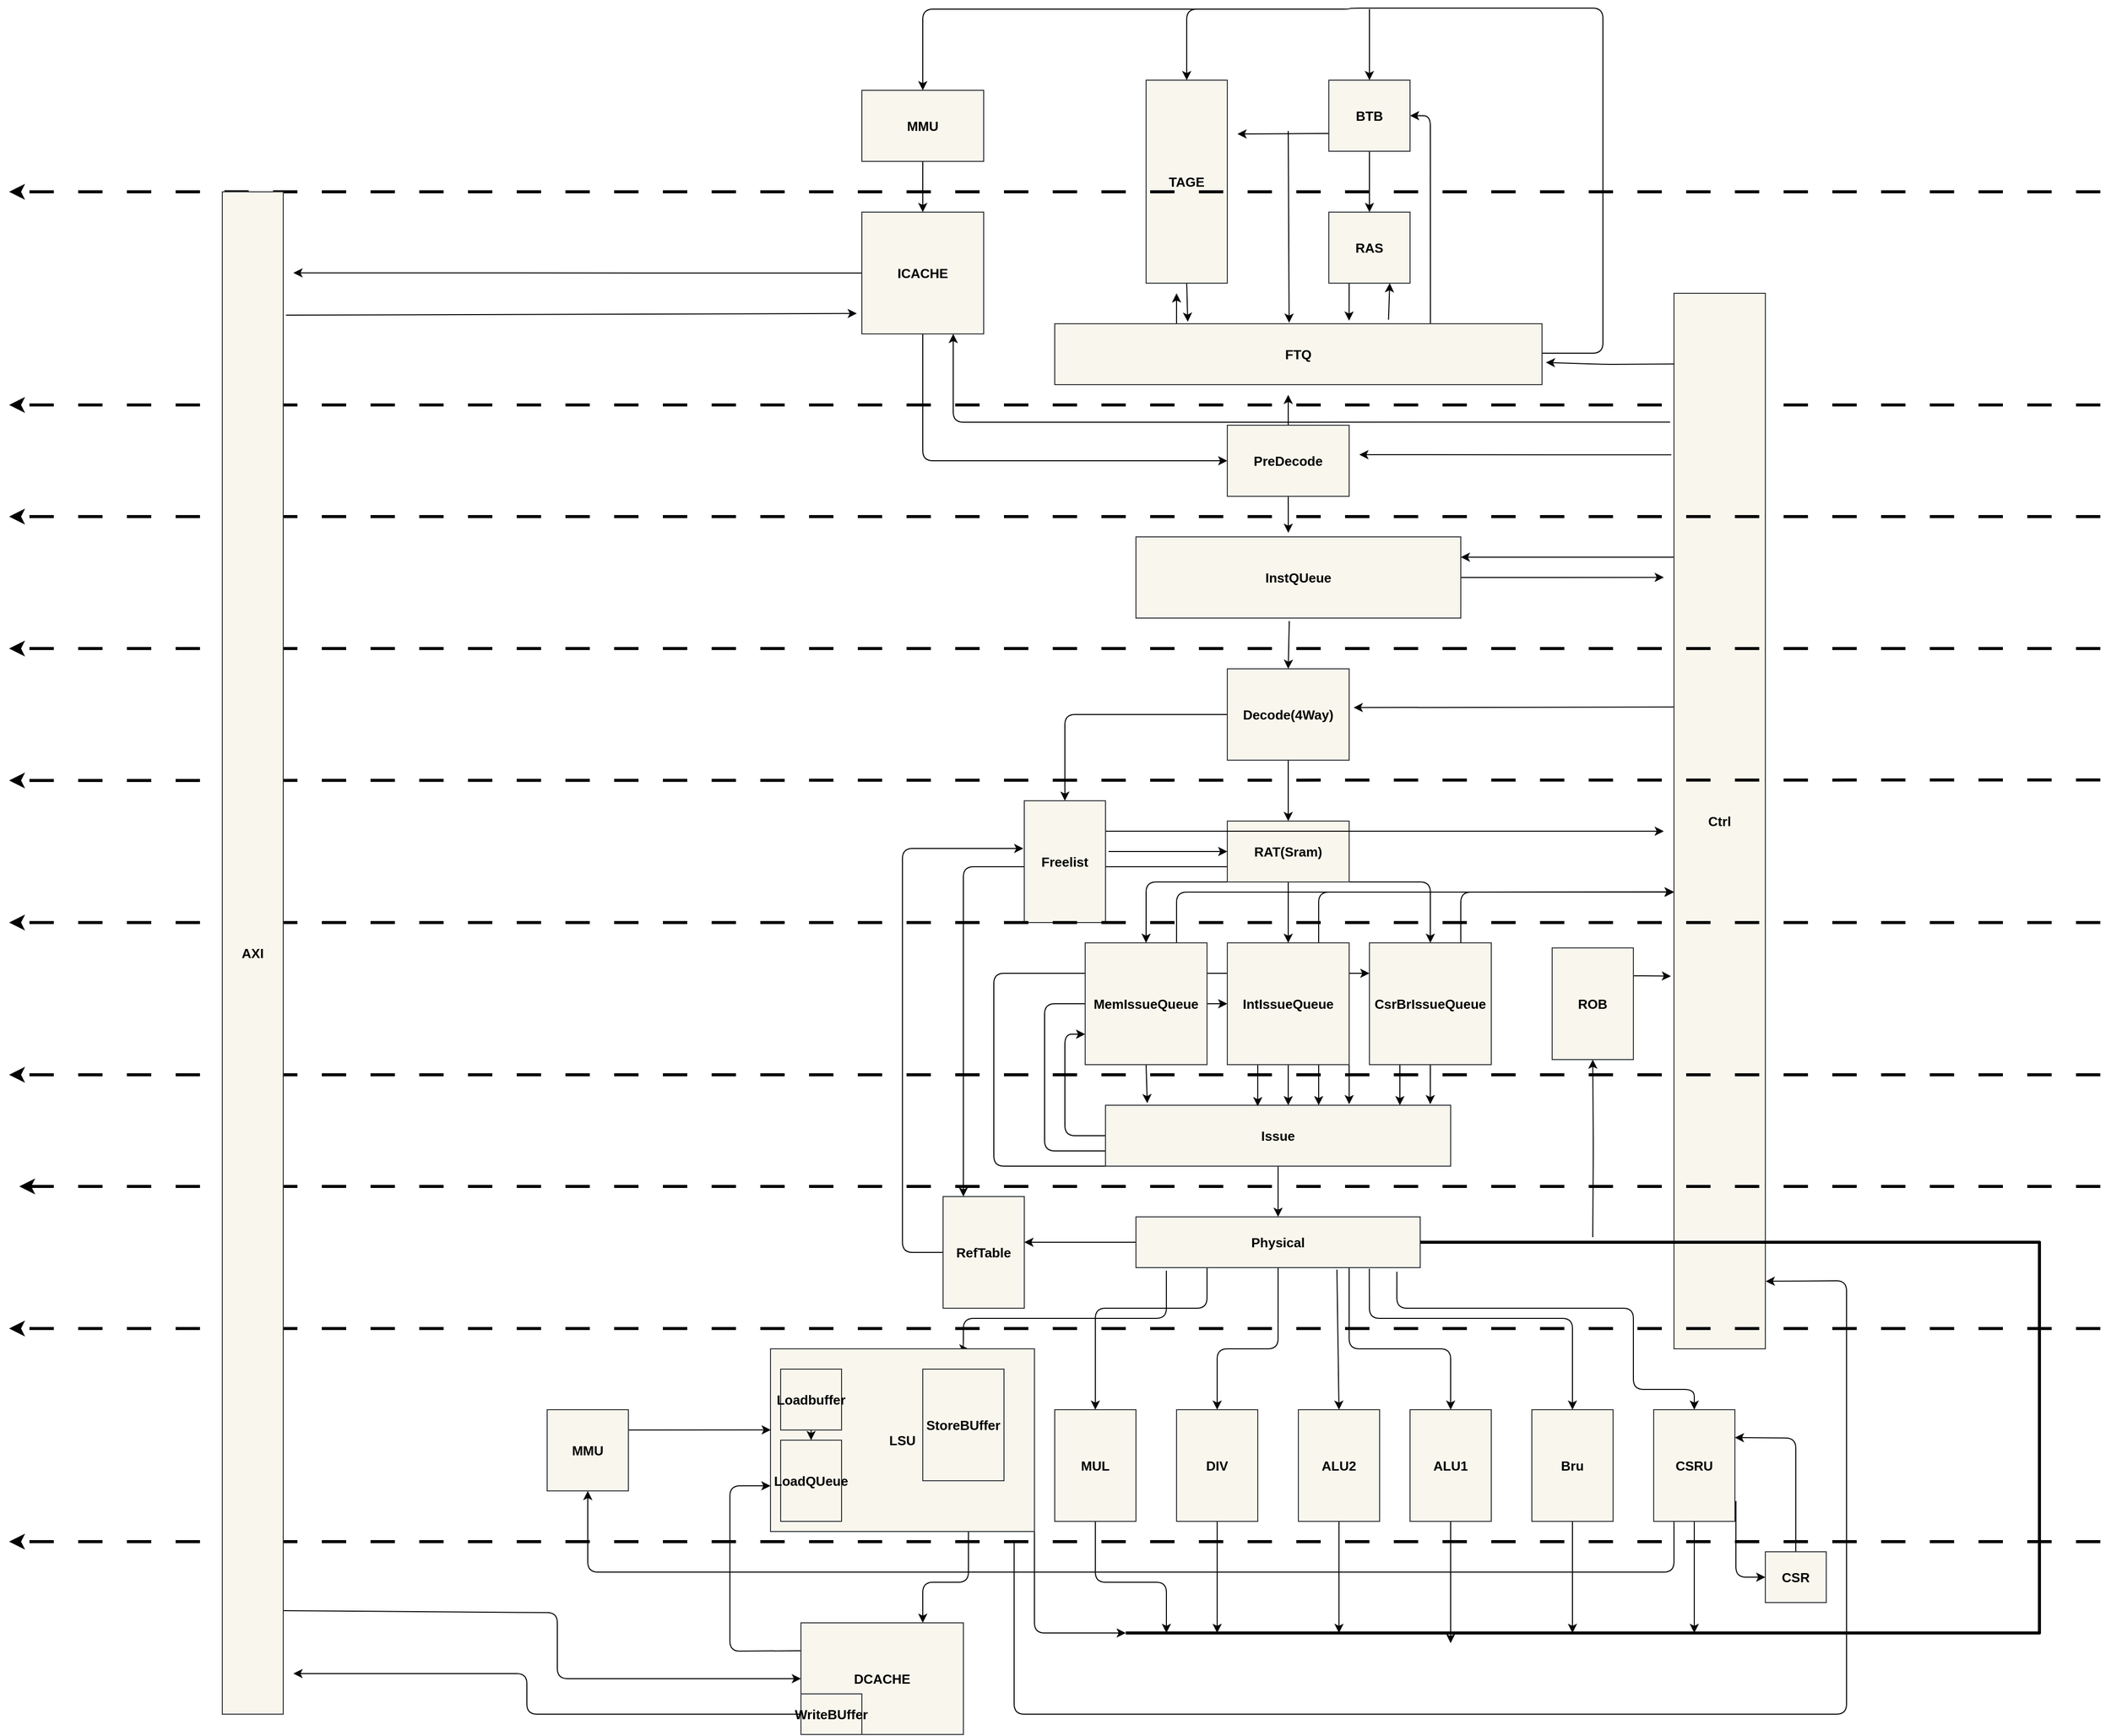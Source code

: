 <mxfile>
    <diagram id="yQtgvB0GavaPX3tY9K_d" name="Page-1">
        <mxGraphModel dx="1940" dy="1695" grid="1" gridSize="10" guides="1" tooltips="1" connect="1" arrows="1" fold="1" page="1" pageScale="1" pageWidth="850" pageHeight="1100" background="#ffffff" math="0" shadow="0">
            <root>
                <mxCell id="0"/>
                <mxCell id="1" parent="0"/>
                <mxCell id="61" style="edgeStyle=none;html=1;entryX=0.5;entryY=0;entryDx=0;entryDy=0;strokeColor=#030303;strokeWidth=1;fontSize=13;fontColor=#000000;exitX=0.472;exitY=1.038;exitDx=0;exitDy=0;exitPerimeter=0;" parent="1" source="3" target="50" edge="1">
                    <mxGeometry relative="1" as="geometry">
                        <mxPoint x="620" y="610" as="sourcePoint"/>
                    </mxGeometry>
                </mxCell>
                <mxCell id="170" style="edgeStyle=none;html=1;exitX=1;exitY=0.5;exitDx=0;exitDy=0;strokeColor=#080808;strokeWidth=1;fontSize=14;fontColor=#f8f7f7;" parent="1" source="3" edge="1">
                    <mxGeometry relative="1" as="geometry">
                        <mxPoint x="990" y="559.882" as="targetPoint"/>
                    </mxGeometry>
                </mxCell>
                <mxCell id="3" value="&lt;b&gt;&lt;font color=&quot;#000000&quot; style=&quot;font-size: 13px;&quot;&gt;InstQUeue&lt;/font&gt;&lt;/b&gt;" style="whiteSpace=wrap;html=1;fillColor=#f9f7ed;strokeColor=#36393d;" parent="1" vertex="1">
                    <mxGeometry x="470" y="520" width="320" height="80" as="geometry"/>
                </mxCell>
                <mxCell id="46" style="edgeStyle=none;html=1;exitX=0.5;exitY=1;exitDx=0;exitDy=0;strokeColor=#030303;strokeWidth=1;fontSize=13;fontColor=#000000;entryX=0;entryY=0.5;entryDx=0;entryDy=0;" parent="1" source="4" target="51" edge="1">
                    <mxGeometry relative="1" as="geometry">
                        <mxPoint x="640" y="440" as="targetPoint"/>
                        <Array as="points">
                            <mxPoint x="260" y="445"/>
                        </Array>
                    </mxGeometry>
                </mxCell>
                <mxCell id="167" style="edgeStyle=none;html=1;exitX=0;exitY=0.5;exitDx=0;exitDy=0;strokeColor=#080808;strokeWidth=1;fontSize=14;fontColor=#f8f7f7;" parent="1" source="4" edge="1">
                    <mxGeometry relative="1" as="geometry">
                        <mxPoint x="-360" y="259.882" as="targetPoint"/>
                    </mxGeometry>
                </mxCell>
                <mxCell id="168" style="edgeStyle=none;html=1;exitX=1.045;exitY=0.081;exitDx=0;exitDy=0;strokeColor=#080808;strokeWidth=1;fontSize=14;fontColor=#f8f7f7;exitPerimeter=0;entryX=-0.041;entryY=0.832;entryDx=0;entryDy=0;entryPerimeter=0;" parent="1" source="165" target="4" edge="1">
                    <mxGeometry relative="1" as="geometry">
                        <mxPoint x="30" y="300" as="targetPoint"/>
                    </mxGeometry>
                </mxCell>
                <mxCell id="4" value="&lt;b&gt;&lt;font color=&quot;#000000&quot; style=&quot;font-size: 13px;&quot;&gt;ICACHE&lt;/font&gt;&lt;/b&gt;" style="whiteSpace=wrap;html=1;fillColor=#f9f7ed;strokeColor=#36393d;" parent="1" vertex="1">
                    <mxGeometry x="200" y="200" width="120" height="120" as="geometry"/>
                </mxCell>
                <mxCell id="45" style="edgeStyle=none;html=1;exitX=0.5;exitY=1;exitDx=0;exitDy=0;strokeColor=#030303;strokeWidth=1;fontSize=13;fontColor=#000000;" parent="1" source="5" target="4" edge="1">
                    <mxGeometry relative="1" as="geometry"/>
                </mxCell>
                <mxCell id="5" value="&lt;b&gt;&lt;font color=&quot;#000000&quot; style=&quot;font-size: 13px;&quot;&gt;MMU&lt;/font&gt;&lt;/b&gt;" style="whiteSpace=wrap;html=1;fillColor=#f9f7ed;strokeColor=#36393d;" parent="1" vertex="1">
                    <mxGeometry x="200" y="80" width="120" height="70" as="geometry"/>
                </mxCell>
                <mxCell id="38" style="edgeStyle=orthogonalEdgeStyle;html=1;exitX=1;exitY=0.5;exitDx=0;exitDy=0;strokeColor=#030303;strokeWidth=1;fontSize=13;fontColor=#000000;entryX=0.5;entryY=0;entryDx=0;entryDy=0;" parent="1" target="7" edge="1">
                    <mxGeometry relative="1" as="geometry">
                        <mxPoint x="520" y="60" as="targetPoint"/>
                        <mxPoint x="870" y="339" as="sourcePoint"/>
                        <Array as="points">
                            <mxPoint x="930" y="339"/>
                            <mxPoint x="930" y="-1"/>
                            <mxPoint x="680" y="-1"/>
                            <mxPoint x="680"/>
                            <mxPoint x="520"/>
                        </Array>
                    </mxGeometry>
                </mxCell>
                <mxCell id="40" style="edgeStyle=none;html=1;exitX=0.25;exitY=0;exitDx=0;exitDy=0;strokeColor=#030303;strokeWidth=1;fontSize=13;fontColor=#000000;" parent="1" source="6" edge="1">
                    <mxGeometry relative="1" as="geometry">
                        <mxPoint x="510" y="280" as="targetPoint"/>
                    </mxGeometry>
                </mxCell>
                <mxCell id="42" style="edgeStyle=none;html=1;exitX=0.771;exitY=0;exitDx=0;exitDy=0;entryX=1;entryY=0.5;entryDx=0;entryDy=0;strokeColor=#030303;strokeWidth=1;fontSize=13;fontColor=#000000;exitPerimeter=0;" parent="1" source="6" target="9" edge="1">
                    <mxGeometry relative="1" as="geometry">
                        <Array as="points">
                            <mxPoint x="760" y="105"/>
                        </Array>
                    </mxGeometry>
                </mxCell>
                <mxCell id="6" value="&lt;b&gt;&lt;font color=&quot;#000000&quot; style=&quot;font-size: 13px;&quot;&gt;FTQ&lt;/font&gt;&lt;/b&gt;" style="whiteSpace=wrap;html=1;fillColor=#f9f7ed;strokeColor=#36393d;" parent="1" vertex="1">
                    <mxGeometry x="390" y="310" width="480" height="60" as="geometry"/>
                </mxCell>
                <mxCell id="37" style="edgeStyle=none;html=1;exitX=0.5;exitY=1;exitDx=0;exitDy=0;entryX=0.273;entryY=-0.033;entryDx=0;entryDy=0;entryPerimeter=0;strokeColor=#030303;strokeWidth=1;fontSize=13;fontColor=#000000;" parent="1" source="7" target="6" edge="1">
                    <mxGeometry relative="1" as="geometry"/>
                </mxCell>
                <mxCell id="7" value="&lt;b&gt;&lt;font color=&quot;#000000&quot; style=&quot;font-size: 13px;&quot;&gt;TAGE&lt;/font&gt;&lt;/b&gt;" style="whiteSpace=wrap;html=1;fillColor=#f9f7ed;strokeColor=#36393d;" parent="1" vertex="1">
                    <mxGeometry x="480" y="70" width="80" height="200" as="geometry"/>
                </mxCell>
                <mxCell id="36" style="edgeStyle=none;html=1;exitX=0.25;exitY=1;exitDx=0;exitDy=0;entryX=0.604;entryY=-0.05;entryDx=0;entryDy=0;entryPerimeter=0;strokeColor=#030303;strokeWidth=1;fontSize=13;fontColor=#000000;" parent="1" source="8" target="6" edge="1">
                    <mxGeometry relative="1" as="geometry"/>
                </mxCell>
                <mxCell id="41" style="edgeStyle=none;html=1;strokeColor=#030303;strokeWidth=1;fontSize=13;fontColor=#000000;exitX=0.685;exitY=-0.067;exitDx=0;exitDy=0;exitPerimeter=0;entryX=0.75;entryY=1;entryDx=0;entryDy=0;" parent="1" source="6" target="8" edge="1">
                    <mxGeometry relative="1" as="geometry">
                        <mxPoint x="750" y="290" as="targetPoint"/>
                        <mxPoint x="720" y="290" as="sourcePoint"/>
                    </mxGeometry>
                </mxCell>
                <mxCell id="8" value="&lt;font color=&quot;#000000&quot;&gt;&lt;span style=&quot;font-size: 13px;&quot;&gt;&lt;b&gt;RAS&lt;/b&gt;&lt;/span&gt;&lt;/font&gt;" style="whiteSpace=wrap;html=1;fillColor=#f9f7ed;strokeColor=#36393d;" parent="1" vertex="1">
                    <mxGeometry x="660" y="200" width="80" height="70" as="geometry"/>
                </mxCell>
                <mxCell id="10" style="edgeStyle=none;html=1;exitX=0.5;exitY=1;exitDx=0;exitDy=0;fontSize=13;fontColor=#000000;strokeColor=#030303;entryX=0.5;entryY=0;entryDx=0;entryDy=0;" parent="1" source="9" target="8" edge="1">
                    <mxGeometry relative="1" as="geometry">
                        <mxPoint x="700" y="190" as="targetPoint"/>
                    </mxGeometry>
                </mxCell>
                <mxCell id="31" style="edgeStyle=none;html=1;exitX=0;exitY=0.75;exitDx=0;exitDy=0;strokeColor=#030303;fontSize=13;fontColor=#000000;" parent="1" source="9" edge="1">
                    <mxGeometry relative="1" as="geometry">
                        <mxPoint x="570" y="123" as="targetPoint"/>
                    </mxGeometry>
                </mxCell>
                <mxCell id="9" value="&lt;b&gt;&lt;font color=&quot;#000000&quot; style=&quot;font-size: 13px;&quot;&gt;BTB&lt;/font&gt;&lt;/b&gt;" style="whiteSpace=wrap;html=1;fillColor=#f9f7ed;strokeColor=#36393d;" parent="1" vertex="1">
                    <mxGeometry x="660" y="70" width="80" height="70" as="geometry"/>
                </mxCell>
                <mxCell id="32" style="edgeStyle=none;html=1;strokeColor=#030303;fontSize=13;fontColor=#000000;dashed=1;dashPattern=8 8;strokeWidth=3;" parent="1" edge="1">
                    <mxGeometry relative="1" as="geometry">
                        <mxPoint x="-640" y="180" as="targetPoint"/>
                        <mxPoint x="1420" y="180" as="sourcePoint"/>
                    </mxGeometry>
                </mxCell>
                <mxCell id="34" style="edgeStyle=none;html=1;strokeColor=#030303;fontSize=13;fontColor=#000000;entryX=0.481;entryY=-0.017;entryDx=0;entryDy=0;entryPerimeter=0;" parent="1" target="6" edge="1">
                    <mxGeometry relative="1" as="geometry">
                        <mxPoint x="580" y="133" as="targetPoint"/>
                        <mxPoint x="620" y="120" as="sourcePoint"/>
                    </mxGeometry>
                </mxCell>
                <mxCell id="39" style="edgeStyle=none;html=1;strokeColor=#030303;fontSize=13;fontColor=#000000;entryX=0.5;entryY=0;entryDx=0;entryDy=0;" parent="1" target="9" edge="1">
                    <mxGeometry relative="1" as="geometry">
                        <mxPoint x="680" y="20.5" as="targetPoint"/>
                        <mxPoint x="700" as="sourcePoint"/>
                    </mxGeometry>
                </mxCell>
                <mxCell id="44" style="edgeStyle=none;html=1;exitX=0;exitY=0.75;exitDx=0;exitDy=0;strokeColor=#030303;fontSize=13;fontColor=#000000;entryX=0.5;entryY=0;entryDx=0;entryDy=0;" parent="1" target="5" edge="1">
                    <mxGeometry relative="1" as="geometry">
                        <mxPoint x="440" y="0.5" as="targetPoint"/>
                        <mxPoint x="530" as="sourcePoint"/>
                        <Array as="points">
                            <mxPoint x="260"/>
                        </Array>
                    </mxGeometry>
                </mxCell>
                <mxCell id="74" style="edgeStyle=none;html=1;exitX=0.5;exitY=1;exitDx=0;exitDy=0;entryX=0.5;entryY=0;entryDx=0;entryDy=0;strokeColor=#030303;strokeWidth=1;fontSize=13;fontColor=#000000;" parent="1" source="50" target="72" edge="1">
                    <mxGeometry relative="1" as="geometry"/>
                </mxCell>
                <mxCell id="175" style="edgeStyle=none;html=1;exitX=-0.003;exitY=0.392;exitDx=0;exitDy=0;strokeColor=#080808;strokeWidth=1;fontSize=14;fontColor=#f8f7f7;exitPerimeter=0;entryX=1.037;entryY=0.424;entryDx=0;entryDy=0;entryPerimeter=0;" parent="1" source="55" target="50" edge="1">
                    <mxGeometry relative="1" as="geometry">
                        <mxPoint x="980" y="695.176" as="targetPoint"/>
                    </mxGeometry>
                </mxCell>
                <mxCell id="181" style="edgeStyle=none;html=1;exitX=0;exitY=0.5;exitDx=0;exitDy=0;entryX=0.5;entryY=0;entryDx=0;entryDy=0;strokeColor=#080808;" edge="1" parent="1" source="50" target="73">
                    <mxGeometry relative="1" as="geometry">
                        <Array as="points">
                            <mxPoint x="400" y="695"/>
                        </Array>
                    </mxGeometry>
                </mxCell>
                <mxCell id="50" value="&lt;b&gt;&lt;font color=&quot;#000000&quot; style=&quot;font-size: 13px;&quot;&gt;Decode(4Way)&lt;/font&gt;&lt;/b&gt;" style="whiteSpace=wrap;html=1;fillColor=#f9f7ed;strokeColor=#36393d;" parent="1" vertex="1">
                    <mxGeometry x="560" y="650" width="120" height="90" as="geometry"/>
                </mxCell>
                <mxCell id="52" style="edgeStyle=none;html=1;exitX=0.5;exitY=0;exitDx=0;exitDy=0;strokeColor=#030303;strokeWidth=1;fontSize=13;fontColor=#000000;" parent="1" source="51" edge="1">
                    <mxGeometry relative="1" as="geometry">
                        <mxPoint x="620" y="380" as="targetPoint"/>
                    </mxGeometry>
                </mxCell>
                <mxCell id="54" style="edgeStyle=none;html=1;exitX=0.5;exitY=1;exitDx=0;exitDy=0;entryX=0.469;entryY=-0.05;entryDx=0;entryDy=0;entryPerimeter=0;strokeColor=#030303;strokeWidth=1;fontSize=13;fontColor=#000000;" parent="1" source="51" target="3" edge="1">
                    <mxGeometry relative="1" as="geometry"/>
                </mxCell>
                <mxCell id="51" value="&lt;b&gt;&lt;font color=&quot;#000000&quot; style=&quot;font-size: 13px;&quot;&gt;PreDecode&lt;/font&gt;&lt;/b&gt;" style="whiteSpace=wrap;html=1;fillColor=#f9f7ed;strokeColor=#36393d;" parent="1" vertex="1">
                    <mxGeometry x="560" y="410" width="120" height="70" as="geometry"/>
                </mxCell>
                <mxCell id="53" style="edgeStyle=none;html=1;strokeColor=#030303;fontSize=13;fontColor=#000000;dashed=1;dashPattern=8 8;strokeWidth=3;" parent="1" edge="1">
                    <mxGeometry relative="1" as="geometry">
                        <mxPoint x="-640" y="390" as="targetPoint"/>
                        <mxPoint x="1420" y="390" as="sourcePoint"/>
                    </mxGeometry>
                </mxCell>
                <mxCell id="174" style="edgeStyle=none;html=1;exitX=0;exitY=0.25;exitDx=0;exitDy=0;entryX=1;entryY=0.25;entryDx=0;entryDy=0;strokeColor=#080808;strokeWidth=1;fontSize=14;fontColor=#f8f7f7;" parent="1" source="55" target="3" edge="1">
                    <mxGeometry relative="1" as="geometry"/>
                </mxCell>
                <mxCell id="55" value="&lt;b&gt;&lt;font color=&quot;#000000&quot; style=&quot;font-size: 13px;&quot;&gt;Ctrl&lt;/font&gt;&lt;/b&gt;" style="whiteSpace=wrap;html=1;fillColor=#f9f7ed;strokeColor=#36393d;" parent="1" vertex="1">
                    <mxGeometry x="1000" y="280" width="90" height="1040" as="geometry"/>
                </mxCell>
                <mxCell id="64" style="edgeStyle=none;html=1;strokeColor=#030303;fontSize=13;fontColor=#000000;dashed=1;dashPattern=8 8;strokeWidth=3;" parent="1" edge="1">
                    <mxGeometry relative="1" as="geometry">
                        <mxPoint x="-640" y="630" as="targetPoint"/>
                        <mxPoint x="1420" y="630" as="sourcePoint"/>
                    </mxGeometry>
                </mxCell>
                <mxCell id="65" style="edgeStyle=none;html=1;strokeColor=#030303;fontSize=13;fontColor=#000000;dashed=1;dashPattern=8 8;strokeWidth=3;" parent="1" edge="1">
                    <mxGeometry relative="1" as="geometry">
                        <mxPoint x="-640" y="500" as="targetPoint"/>
                        <mxPoint x="1420" y="500" as="sourcePoint"/>
                    </mxGeometry>
                </mxCell>
                <mxCell id="99" style="edgeStyle=none;html=1;exitX=0;exitY=0.5;exitDx=0;exitDy=0;entryX=0;entryY=0.75;entryDx=0;entryDy=0;strokeColor=#030303;strokeWidth=1;fontSize=13;fontColor=#000000;" parent="1" source="70" target="71" edge="1">
                    <mxGeometry relative="1" as="geometry">
                        <Array as="points">
                            <mxPoint x="400" y="1110"/>
                            <mxPoint x="400" y="1010"/>
                        </Array>
                    </mxGeometry>
                </mxCell>
                <mxCell id="100" style="edgeStyle=none;html=1;exitX=0;exitY=0.75;exitDx=0;exitDy=0;entryX=0;entryY=0.5;entryDx=0;entryDy=0;strokeColor=#030303;strokeWidth=1;fontSize=13;fontColor=#000000;" parent="1" source="70" target="77" edge="1">
                    <mxGeometry relative="1" as="geometry">
                        <Array as="points">
                            <mxPoint x="380" y="1125"/>
                            <mxPoint x="380" y="980"/>
                        </Array>
                    </mxGeometry>
                </mxCell>
                <mxCell id="101" style="edgeStyle=none;html=1;exitX=0;exitY=1;exitDx=0;exitDy=0;entryX=0;entryY=0.25;entryDx=0;entryDy=0;strokeColor=#030303;strokeWidth=1;fontSize=13;fontColor=#000000;" parent="1" source="70" target="76" edge="1">
                    <mxGeometry relative="1" as="geometry">
                        <Array as="points">
                            <mxPoint x="330" y="1140"/>
                            <mxPoint x="330" y="950"/>
                        </Array>
                    </mxGeometry>
                </mxCell>
                <mxCell id="109" style="edgeStyle=none;html=1;exitX=0;exitY=0.5;exitDx=0;exitDy=0;strokeColor=#080808;strokeWidth=1;fontSize=13;fontColor=#f8f7f7;" parent="1" source="112" edge="1">
                    <mxGeometry relative="1" as="geometry">
                        <mxPoint x="360" y="1215" as="targetPoint"/>
                        <Array as="points"/>
                    </mxGeometry>
                </mxCell>
                <mxCell id="115" style="edgeStyle=none;html=1;exitX=0.5;exitY=1;exitDx=0;exitDy=0;entryX=0.5;entryY=0;entryDx=0;entryDy=0;strokeColor=#080808;strokeWidth=1;fontSize=13;fontColor=#f8f7f7;" parent="1" source="70" target="112" edge="1">
                    <mxGeometry relative="1" as="geometry"/>
                </mxCell>
                <mxCell id="70" value="&lt;b style=&quot;color: rgb(0, 0, 0); font-size: 13px;&quot;&gt;Issue&lt;/b&gt;" style="whiteSpace=wrap;html=1;fillColor=#f9f7ed;strokeColor=#36393d;" parent="1" vertex="1">
                    <mxGeometry x="440" y="1080" width="340" height="60" as="geometry"/>
                </mxCell>
                <mxCell id="85" style="edgeStyle=none;html=1;exitX=0.5;exitY=1;exitDx=0;exitDy=0;entryX=0.121;entryY=-0.033;entryDx=0;entryDy=0;entryPerimeter=0;strokeColor=#030303;strokeWidth=1;fontSize=13;fontColor=#000000;" parent="1" source="71" target="70" edge="1">
                    <mxGeometry relative="1" as="geometry"/>
                </mxCell>
                <mxCell id="179" style="edgeStyle=none;html=1;exitX=0.75;exitY=0;exitDx=0;exitDy=0;strokeColor=#080808;strokeWidth=1;fontSize=14;fontColor=#f8f7f7;" parent="1" source="71" edge="1">
                    <mxGeometry relative="1" as="geometry">
                        <mxPoint x="1000" y="870" as="targetPoint"/>
                        <Array as="points">
                            <mxPoint x="510" y="870"/>
                        </Array>
                    </mxGeometry>
                </mxCell>
                <mxCell id="71" value="&lt;b&gt;&lt;font style=&quot;font-size: 13px;&quot; color=&quot;#000000&quot;&gt;MemIssueQueue&lt;/font&gt;&lt;/b&gt;" style="whiteSpace=wrap;html=1;fillColor=#f9f7ed;strokeColor=#36393d;" parent="1" vertex="1">
                    <mxGeometry x="420" y="920" width="120" height="120" as="geometry"/>
                </mxCell>
                <mxCell id="80" style="edgeStyle=none;html=1;exitX=0.5;exitY=1;exitDx=0;exitDy=0;entryX=0.5;entryY=0;entryDx=0;entryDy=0;strokeColor=#030303;strokeWidth=1;fontSize=13;fontColor=#000000;" parent="1" source="72" target="77" edge="1">
                    <mxGeometry relative="1" as="geometry"/>
                </mxCell>
                <mxCell id="81" style="edgeStyle=none;html=1;exitX=0.25;exitY=1;exitDx=0;exitDy=0;entryX=0.5;entryY=0;entryDx=0;entryDy=0;strokeColor=#030303;strokeWidth=1;fontSize=13;fontColor=#000000;" parent="1" source="72" target="71" edge="1">
                    <mxGeometry relative="1" as="geometry">
                        <Array as="points">
                            <mxPoint x="480" y="860"/>
                        </Array>
                    </mxGeometry>
                </mxCell>
                <mxCell id="82" style="edgeStyle=none;html=1;exitX=0.75;exitY=1;exitDx=0;exitDy=0;entryX=0.5;entryY=0;entryDx=0;entryDy=0;strokeColor=#030303;strokeWidth=1;fontSize=13;fontColor=#000000;" parent="1" source="72" target="76" edge="1">
                    <mxGeometry relative="1" as="geometry">
                        <Array as="points">
                            <mxPoint x="760" y="860"/>
                        </Array>
                    </mxGeometry>
                </mxCell>
                <mxCell id="114" style="edgeStyle=none;html=1;exitX=0;exitY=0.75;exitDx=0;exitDy=0;entryX=0.25;entryY=0;entryDx=0;entryDy=0;strokeColor=#080808;strokeWidth=1;fontSize=13;fontColor=#f8f7f7;" parent="1" source="72" target="108" edge="1">
                    <mxGeometry relative="1" as="geometry">
                        <Array as="points">
                            <mxPoint x="300" y="845"/>
                        </Array>
                    </mxGeometry>
                </mxCell>
                <mxCell id="72" value="&lt;b&gt;&lt;font color=&quot;#000000&quot; style=&quot;font-size: 13px;&quot;&gt;RAT(Sram)&lt;/font&gt;&lt;/b&gt;" style="whiteSpace=wrap;html=1;fillColor=#f9f7ed;strokeColor=#36393d;" parent="1" vertex="1">
                    <mxGeometry x="560" y="800" width="120" height="60" as="geometry"/>
                </mxCell>
                <mxCell id="78" style="edgeStyle=none;html=1;exitX=1.038;exitY=0.417;exitDx=0;exitDy=0;entryX=0;entryY=0.5;entryDx=0;entryDy=0;strokeColor=#030303;strokeWidth=1;fontSize=13;fontColor=#000000;exitPerimeter=0;" parent="1" source="73" target="72" edge="1">
                    <mxGeometry relative="1" as="geometry"/>
                </mxCell>
                <mxCell id="176" style="edgeStyle=none;html=1;exitX=1;exitY=0.25;exitDx=0;exitDy=0;strokeColor=#080808;strokeWidth=1;fontSize=14;fontColor=#f8f7f7;" parent="1" source="73" edge="1">
                    <mxGeometry relative="1" as="geometry">
                        <mxPoint x="990" y="810" as="targetPoint"/>
                    </mxGeometry>
                </mxCell>
                <mxCell id="73" value="&lt;b&gt;&lt;font color=&quot;#000000&quot; style=&quot;font-size: 13px;&quot;&gt;Freelist&lt;/font&gt;&lt;/b&gt;" style="whiteSpace=wrap;html=1;fillColor=#f9f7ed;strokeColor=#36393d;" parent="1" vertex="1">
                    <mxGeometry x="360" y="780" width="80" height="120" as="geometry"/>
                </mxCell>
                <mxCell id="75" style="edgeStyle=none;html=1;strokeColor=#030303;fontSize=13;fontColor=#000000;dashed=1;dashPattern=8 8;strokeWidth=3;" parent="1" edge="1">
                    <mxGeometry relative="1" as="geometry">
                        <mxPoint x="-640" y="760" as="targetPoint"/>
                        <mxPoint x="1420" y="759.5" as="sourcePoint"/>
                    </mxGeometry>
                </mxCell>
                <mxCell id="87" style="edgeStyle=none;html=1;exitX=0.5;exitY=1;exitDx=0;exitDy=0;entryX=0.941;entryY=-0.017;entryDx=0;entryDy=0;entryPerimeter=0;strokeColor=#030303;strokeWidth=1;fontSize=13;fontColor=#000000;" parent="1" source="76" target="70" edge="1">
                    <mxGeometry relative="1" as="geometry"/>
                </mxCell>
                <mxCell id="102" style="edgeStyle=none;html=1;exitX=0.25;exitY=1;exitDx=0;exitDy=0;strokeColor=#030303;strokeWidth=1;fontSize=13;fontColor=#000000;" parent="1" source="76" edge="1">
                    <mxGeometry relative="1" as="geometry">
                        <mxPoint x="730" y="1080" as="targetPoint"/>
                    </mxGeometry>
                </mxCell>
                <mxCell id="177" style="edgeStyle=none;html=1;exitX=0.75;exitY=0;exitDx=0;exitDy=0;entryX=-0.003;entryY=0.567;entryDx=0;entryDy=0;entryPerimeter=0;strokeColor=#080808;strokeWidth=1;fontSize=14;fontColor=#f8f7f7;" parent="1" source="76" target="55" edge="1">
                    <mxGeometry relative="1" as="geometry">
                        <Array as="points">
                            <mxPoint x="790" y="870"/>
                        </Array>
                    </mxGeometry>
                </mxCell>
                <mxCell id="76" value="&lt;b&gt;&lt;font style=&quot;font-size: 13px;&quot; color=&quot;#000000&quot;&gt;CsrBrIssueQueue&lt;/font&gt;&lt;/b&gt;" style="whiteSpace=wrap;html=1;fillColor=#f9f7ed;strokeColor=#36393d;" parent="1" vertex="1">
                    <mxGeometry x="700" y="920" width="120" height="120" as="geometry"/>
                </mxCell>
                <mxCell id="86" style="edgeStyle=none;html=1;exitX=0.5;exitY=1;exitDx=0;exitDy=0;strokeColor=#030303;strokeWidth=1;fontSize=13;fontColor=#000000;" parent="1" source="77" edge="1">
                    <mxGeometry relative="1" as="geometry">
                        <mxPoint x="620" y="1080" as="targetPoint"/>
                    </mxGeometry>
                </mxCell>
                <mxCell id="103" style="edgeStyle=none;html=1;exitX=0.25;exitY=1;exitDx=0;exitDy=0;entryX=0.441;entryY=0.017;entryDx=0;entryDy=0;entryPerimeter=0;strokeColor=#030303;strokeWidth=1;fontSize=13;fontColor=#000000;" parent="1" source="77" target="70" edge="1">
                    <mxGeometry relative="1" as="geometry"/>
                </mxCell>
                <mxCell id="106" style="edgeStyle=none;html=1;exitX=0.75;exitY=1;exitDx=0;exitDy=0;strokeColor=#080808;strokeWidth=1;fontSize=13;fontColor=#f8f7f7;" parent="1" source="77" edge="1">
                    <mxGeometry relative="1" as="geometry">
                        <mxPoint x="650" y="1080" as="targetPoint"/>
                    </mxGeometry>
                </mxCell>
                <mxCell id="107" style="edgeStyle=none;html=1;exitX=1;exitY=1;exitDx=0;exitDy=0;entryX=0.706;entryY=-0.017;entryDx=0;entryDy=0;entryPerimeter=0;strokeColor=#080808;strokeWidth=1;fontSize=13;fontColor=#f8f7f7;" parent="1" source="77" target="70" edge="1">
                    <mxGeometry relative="1" as="geometry"/>
                </mxCell>
                <mxCell id="178" style="edgeStyle=none;html=1;exitX=0.75;exitY=0;exitDx=0;exitDy=0;strokeColor=#080808;strokeWidth=1;fontSize=14;fontColor=#f8f7f7;" parent="1" source="77" edge="1">
                    <mxGeometry relative="1" as="geometry">
                        <mxPoint x="1000" y="870" as="targetPoint"/>
                        <Array as="points">
                            <mxPoint x="650" y="870"/>
                        </Array>
                    </mxGeometry>
                </mxCell>
                <mxCell id="77" value="&lt;b&gt;&lt;font style=&quot;font-size: 13px;&quot; color=&quot;#000000&quot;&gt;IntIssueQueue&lt;/font&gt;&lt;/b&gt;" style="whiteSpace=wrap;html=1;fillColor=#f9f7ed;strokeColor=#36393d;" parent="1" vertex="1">
                    <mxGeometry x="560" y="920" width="120" height="120" as="geometry"/>
                </mxCell>
                <mxCell id="83" style="edgeStyle=none;html=1;strokeColor=#030303;fontSize=13;fontColor=#000000;dashed=1;dashPattern=8 8;strokeWidth=3;" parent="1" edge="1">
                    <mxGeometry relative="1" as="geometry">
                        <mxPoint x="-640" y="900" as="targetPoint"/>
                        <mxPoint x="1420" y="900" as="sourcePoint"/>
                    </mxGeometry>
                </mxCell>
                <mxCell id="84" style="edgeStyle=none;html=1;strokeColor=#030303;fontSize=13;fontColor=#000000;dashed=1;dashPattern=8 8;strokeWidth=3;" parent="1" edge="1">
                    <mxGeometry relative="1" as="geometry">
                        <mxPoint x="-640" y="1050" as="targetPoint"/>
                        <mxPoint x="1420" y="1050" as="sourcePoint"/>
                    </mxGeometry>
                </mxCell>
                <mxCell id="94" style="edgeStyle=none;html=1;strokeColor=#030303;fontSize=13;fontColor=#000000;dashed=1;dashPattern=8 8;strokeWidth=3;" parent="1" edge="1">
                    <mxGeometry relative="1" as="geometry">
                        <mxPoint x="-630" y="1160" as="targetPoint"/>
                        <mxPoint x="1420" y="1160" as="sourcePoint"/>
                    </mxGeometry>
                </mxCell>
                <mxCell id="111" style="edgeStyle=none;html=1;exitX=0;exitY=0.5;exitDx=0;exitDy=0;entryX=-0.012;entryY=0.392;entryDx=0;entryDy=0;entryPerimeter=0;strokeColor=#080808;strokeWidth=1;fontSize=13;fontColor=#f8f7f7;" parent="1" source="108" target="73" edge="1">
                    <mxGeometry relative="1" as="geometry">
                        <Array as="points">
                            <mxPoint x="240" y="1225"/>
                            <mxPoint x="240" y="827"/>
                        </Array>
                    </mxGeometry>
                </mxCell>
                <mxCell id="108" value="&lt;b style=&quot;color: rgb(0, 0, 0); font-size: 13px;&quot;&gt;RefTable&lt;/b&gt;" style="whiteSpace=wrap;html=1;fillColor=#f9f7ed;strokeColor=#36393d;" parent="1" vertex="1">
                    <mxGeometry x="280" y="1170" width="80" height="110" as="geometry"/>
                </mxCell>
                <mxCell id="128" style="edgeStyle=none;html=1;exitX=0.918;exitY=1.08;exitDx=0;exitDy=0;entryX=0.5;entryY=0;entryDx=0;entryDy=0;strokeColor=#080808;strokeWidth=1;fontSize=13;fontColor=#f8f7f7;exitPerimeter=0;" parent="1" source="112" target="123" edge="1">
                    <mxGeometry relative="1" as="geometry">
                        <Array as="points">
                            <mxPoint x="727" y="1280"/>
                            <mxPoint x="800" y="1280"/>
                            <mxPoint x="960" y="1280"/>
                            <mxPoint x="960" y="1360"/>
                            <mxPoint x="1020" y="1360"/>
                        </Array>
                    </mxGeometry>
                </mxCell>
                <mxCell id="129" style="edgeStyle=none;html=1;exitX=0.821;exitY=1.02;exitDx=0;exitDy=0;entryX=0.5;entryY=0;entryDx=0;entryDy=0;strokeColor=#080808;strokeWidth=1;fontSize=13;fontColor=#f8f7f7;exitPerimeter=0;" parent="1" source="112" target="121" edge="1">
                    <mxGeometry relative="1" as="geometry">
                        <Array as="points">
                            <mxPoint x="700" y="1290"/>
                            <mxPoint x="900" y="1290"/>
                        </Array>
                    </mxGeometry>
                </mxCell>
                <mxCell id="130" style="edgeStyle=none;html=1;exitX=0.75;exitY=1;exitDx=0;exitDy=0;entryX=0.5;entryY=0;entryDx=0;entryDy=0;strokeColor=#080808;strokeWidth=1;fontSize=13;fontColor=#f8f7f7;" parent="1" source="112" target="120" edge="1">
                    <mxGeometry relative="1" as="geometry">
                        <Array as="points">
                            <mxPoint x="680" y="1320"/>
                            <mxPoint x="780" y="1320"/>
                        </Array>
                    </mxGeometry>
                </mxCell>
                <mxCell id="131" style="edgeStyle=none;html=1;exitX=0.707;exitY=1.04;exitDx=0;exitDy=0;entryX=0.5;entryY=0;entryDx=0;entryDy=0;strokeColor=#080808;strokeWidth=1;fontSize=13;fontColor=#f8f7f7;exitPerimeter=0;" parent="1" source="112" target="125" edge="1">
                    <mxGeometry relative="1" as="geometry"/>
                </mxCell>
                <mxCell id="132" style="edgeStyle=none;html=1;exitX=0.5;exitY=1;exitDx=0;exitDy=0;entryX=0.5;entryY=0;entryDx=0;entryDy=0;strokeColor=#080808;strokeWidth=1;fontSize=13;fontColor=#f8f7f7;" parent="1" source="112" target="119" edge="1">
                    <mxGeometry relative="1" as="geometry">
                        <Array as="points">
                            <mxPoint x="610" y="1320"/>
                            <mxPoint x="550" y="1320"/>
                        </Array>
                    </mxGeometry>
                </mxCell>
                <mxCell id="133" style="edgeStyle=none;html=1;exitX=0.25;exitY=1;exitDx=0;exitDy=0;entryX=0.5;entryY=0;entryDx=0;entryDy=0;strokeColor=#080808;strokeWidth=1;fontSize=13;fontColor=#f8f7f7;" parent="1" source="112" target="118" edge="1">
                    <mxGeometry relative="1" as="geometry">
                        <Array as="points">
                            <mxPoint x="540" y="1280"/>
                            <mxPoint x="430" y="1280"/>
                        </Array>
                    </mxGeometry>
                </mxCell>
                <mxCell id="134" style="edgeStyle=none;html=1;exitX=0.107;exitY=1.06;exitDx=0;exitDy=0;entryX=0.75;entryY=0;entryDx=0;entryDy=0;strokeColor=#080808;strokeWidth=1;fontSize=13;fontColor=#f8f7f7;exitPerimeter=0;" parent="1" source="112" target="126" edge="1">
                    <mxGeometry relative="1" as="geometry">
                        <Array as="points">
                            <mxPoint x="500" y="1290"/>
                            <mxPoint x="410" y="1290"/>
                            <mxPoint x="300" y="1290"/>
                            <mxPoint x="300" y="1320"/>
                        </Array>
                    </mxGeometry>
                </mxCell>
                <mxCell id="112" value="&lt;b style=&quot;color: rgb(0, 0, 0); font-size: 13px;&quot;&gt;Physical&lt;/b&gt;" style="whiteSpace=wrap;html=1;fillColor=#f9f7ed;strokeColor=#36393d;" parent="1" vertex="1">
                    <mxGeometry x="470" y="1190" width="280" height="50" as="geometry"/>
                </mxCell>
                <mxCell id="116" style="edgeStyle=none;html=1;strokeColor=#030303;fontSize=13;fontColor=#000000;dashed=1;dashPattern=8 8;strokeWidth=3;" parent="1" edge="1">
                    <mxGeometry relative="1" as="geometry">
                        <mxPoint x="-640" y="1510" as="targetPoint"/>
                        <mxPoint x="1420" y="1510" as="sourcePoint"/>
                    </mxGeometry>
                </mxCell>
                <mxCell id="117" style="edgeStyle=none;html=1;strokeColor=#030303;fontSize=13;fontColor=#000000;dashed=1;dashPattern=8 8;strokeWidth=3;" parent="1" edge="1">
                    <mxGeometry relative="1" as="geometry">
                        <mxPoint x="-640" y="1300" as="targetPoint"/>
                        <mxPoint x="1420" y="1300" as="sourcePoint"/>
                    </mxGeometry>
                </mxCell>
                <mxCell id="145" style="edgeStyle=none;html=1;exitX=0.5;exitY=1;exitDx=0;exitDy=0;strokeColor=#080808;strokeWidth=1;fontSize=14;fontColor=#f8f7f7;" parent="1" source="118" edge="1">
                    <mxGeometry relative="1" as="geometry">
                        <mxPoint x="500" y="1600" as="targetPoint"/>
                        <Array as="points">
                            <mxPoint x="430" y="1550"/>
                            <mxPoint x="500" y="1550"/>
                        </Array>
                    </mxGeometry>
                </mxCell>
                <mxCell id="118" value="&lt;b style=&quot;color: rgb(0, 0, 0); font-size: 13px;&quot;&gt;MUL&lt;/b&gt;" style="whiteSpace=wrap;html=1;fillColor=#f9f7ed;strokeColor=#36393d;" parent="1" vertex="1">
                    <mxGeometry x="390" y="1380" width="80" height="110" as="geometry"/>
                </mxCell>
                <mxCell id="146" style="edgeStyle=none;html=1;exitX=0.5;exitY=1;exitDx=0;exitDy=0;strokeColor=#080808;strokeWidth=1;fontSize=14;fontColor=#f8f7f7;" parent="1" source="119" edge="1">
                    <mxGeometry relative="1" as="geometry">
                        <mxPoint x="550" y="1600" as="targetPoint"/>
                    </mxGeometry>
                </mxCell>
                <mxCell id="119" value="&lt;b style=&quot;color: rgb(0, 0, 0); font-size: 13px;&quot;&gt;DIV&lt;/b&gt;" style="whiteSpace=wrap;html=1;fillColor=#f9f7ed;strokeColor=#36393d;" parent="1" vertex="1">
                    <mxGeometry x="510" y="1380" width="80" height="110" as="geometry"/>
                </mxCell>
                <mxCell id="148" style="edgeStyle=none;html=1;exitX=0.5;exitY=1;exitDx=0;exitDy=0;strokeColor=#080808;strokeWidth=1;fontSize=14;fontColor=#f8f7f7;" parent="1" source="120" edge="1">
                    <mxGeometry relative="1" as="geometry">
                        <mxPoint x="780" y="1610" as="targetPoint"/>
                    </mxGeometry>
                </mxCell>
                <mxCell id="120" value="&lt;b style=&quot;color: rgb(0, 0, 0); font-size: 13px;&quot;&gt;ALU1&lt;/b&gt;" style="whiteSpace=wrap;html=1;fillColor=#f9f7ed;strokeColor=#36393d;" parent="1" vertex="1">
                    <mxGeometry x="740" y="1380" width="80" height="110" as="geometry"/>
                </mxCell>
                <mxCell id="149" style="edgeStyle=none;html=1;exitX=0.5;exitY=1;exitDx=0;exitDy=0;strokeColor=#080808;strokeWidth=1;fontSize=14;fontColor=#f8f7f7;" parent="1" source="121" edge="1">
                    <mxGeometry relative="1" as="geometry">
                        <mxPoint x="900" y="1600" as="targetPoint"/>
                    </mxGeometry>
                </mxCell>
                <mxCell id="121" value="&lt;font color=&quot;#000000&quot;&gt;&lt;span style=&quot;font-size: 13px;&quot;&gt;&lt;b&gt;Bru&lt;/b&gt;&lt;/span&gt;&lt;/font&gt;" style="whiteSpace=wrap;html=1;fillColor=#f9f7ed;strokeColor=#36393d;" parent="1" vertex="1">
                    <mxGeometry x="860" y="1380" width="80" height="110" as="geometry"/>
                </mxCell>
                <mxCell id="151" style="edgeStyle=orthogonalEdgeStyle;html=1;strokeColor=#080808;strokeWidth=1;fontSize=14;fontColor=#f8f7f7;entryX=0.5;entryY=1;entryDx=0;entryDy=0;" parent="1" target="122" edge="1">
                    <mxGeometry relative="1" as="geometry">
                        <mxPoint x="880" y="1090" as="targetPoint"/>
                        <mxPoint x="920" y="1210" as="sourcePoint"/>
                    </mxGeometry>
                </mxCell>
                <mxCell id="152" style="edgeStyle=orthogonalEdgeStyle;html=1;exitX=1;exitY=0.25;exitDx=0;exitDy=0;entryX=-0.033;entryY=0.647;entryDx=0;entryDy=0;entryPerimeter=0;strokeColor=#080808;strokeWidth=1;fontSize=14;fontColor=#f8f7f7;" parent="1" source="122" target="55" edge="1">
                    <mxGeometry relative="1" as="geometry"/>
                </mxCell>
                <mxCell id="122" value="&lt;b style=&quot;color: rgb(0, 0, 0); font-size: 13px;&quot;&gt;ROB&lt;/b&gt;" style="whiteSpace=wrap;html=1;fillColor=#f9f7ed;strokeColor=#36393d;" parent="1" vertex="1">
                    <mxGeometry x="880" y="925" width="80" height="110" as="geometry"/>
                </mxCell>
                <mxCell id="135" style="edgeStyle=none;html=1;strokeColor=#080808;strokeWidth=1;fontSize=13;fontColor=#f8f7f7;exitX=1.013;exitY=0.818;exitDx=0;exitDy=0;exitPerimeter=0;entryX=0;entryY=0.5;entryDx=0;entryDy=0;" parent="1" source="123" target="127" edge="1">
                    <mxGeometry relative="1" as="geometry">
                        <mxPoint x="1060" y="1470" as="sourcePoint"/>
                        <mxPoint x="1090" y="1470" as="targetPoint"/>
                        <Array as="points">
                            <mxPoint x="1061" y="1545"/>
                        </Array>
                    </mxGeometry>
                </mxCell>
                <mxCell id="150" style="edgeStyle=none;html=1;exitX=0.5;exitY=1;exitDx=0;exitDy=0;strokeColor=#080808;strokeWidth=1;fontSize=14;fontColor=#f8f7f7;" parent="1" source="123" edge="1">
                    <mxGeometry relative="1" as="geometry">
                        <mxPoint x="1020" y="1600" as="targetPoint"/>
                    </mxGeometry>
                </mxCell>
                <mxCell id="158" style="edgeStyle=none;html=1;exitX=0.25;exitY=1;exitDx=0;exitDy=0;entryX=0.5;entryY=1;entryDx=0;entryDy=0;strokeColor=#080808;strokeWidth=1;fontSize=14;fontColor=#f8f7f7;" parent="1" source="123" target="137" edge="1">
                    <mxGeometry relative="1" as="geometry">
                        <Array as="points">
                            <mxPoint x="1000" y="1540"/>
                            <mxPoint x="-70" y="1540"/>
                        </Array>
                    </mxGeometry>
                </mxCell>
                <mxCell id="123" value="&lt;font color=&quot;#000000&quot;&gt;&lt;span style=&quot;font-size: 13px;&quot;&gt;&lt;b&gt;CSRU&lt;/b&gt;&lt;/span&gt;&lt;/font&gt;" style="whiteSpace=wrap;html=1;fillColor=#f9f7ed;strokeColor=#36393d;" parent="1" vertex="1">
                    <mxGeometry x="980" y="1380" width="80" height="110" as="geometry"/>
                </mxCell>
                <mxCell id="147" style="edgeStyle=none;html=1;exitX=0.5;exitY=1;exitDx=0;exitDy=0;strokeColor=#080808;strokeWidth=1;fontSize=14;fontColor=#f8f7f7;" parent="1" source="125" edge="1">
                    <mxGeometry relative="1" as="geometry">
                        <mxPoint x="670" y="1600" as="targetPoint"/>
                    </mxGeometry>
                </mxCell>
                <mxCell id="125" value="&lt;b style=&quot;color: rgb(0, 0, 0); font-size: 13px;&quot;&gt;ALU2&lt;/b&gt;" style="whiteSpace=wrap;html=1;fillColor=#f9f7ed;strokeColor=#36393d;" parent="1" vertex="1">
                    <mxGeometry x="630" y="1380" width="80" height="110" as="geometry"/>
                </mxCell>
                <mxCell id="144" style="edgeStyle=none;html=1;exitX=1;exitY=0.75;exitDx=0;exitDy=0;strokeColor=#080808;strokeWidth=1;fontSize=14;fontColor=#f8f7f7;" parent="1" source="126" edge="1">
                    <mxGeometry relative="1" as="geometry">
                        <mxPoint x="460" y="1600" as="targetPoint"/>
                        <Array as="points">
                            <mxPoint x="370" y="1600"/>
                        </Array>
                    </mxGeometry>
                </mxCell>
                <mxCell id="159" style="edgeStyle=none;html=1;exitX=0.75;exitY=0;exitDx=0;exitDy=0;entryX=0.5;entryY=0;entryDx=0;entryDy=0;strokeColor=#080808;strokeWidth=1;fontSize=14;fontColor=#f8f7f7;" parent="1" source="126" target="153" edge="1">
                    <mxGeometry relative="1" as="geometry"/>
                </mxCell>
                <mxCell id="162" style="edgeStyle=none;html=1;exitX=0.75;exitY=1;exitDx=0;exitDy=0;entryX=0.75;entryY=0;entryDx=0;entryDy=0;strokeColor=#080808;strokeWidth=1;fontSize=14;fontColor=#f8f7f7;" parent="1" source="126" target="140" edge="1">
                    <mxGeometry relative="1" as="geometry">
                        <Array as="points">
                            <mxPoint x="305" y="1550"/>
                            <mxPoint x="260" y="1550"/>
                        </Array>
                    </mxGeometry>
                </mxCell>
                <mxCell id="180" style="edgeStyle=none;html=1;entryX=1.004;entryY=0.936;entryDx=0;entryDy=0;strokeColor=#080808;strokeWidth=1;fontSize=14;fontColor=#f8f7f7;entryPerimeter=0;" parent="1" target="55" edge="1">
                    <mxGeometry relative="1" as="geometry">
                        <mxPoint x="350" y="1510" as="sourcePoint"/>
                        <Array as="points">
                            <mxPoint x="350" y="1680"/>
                            <mxPoint x="1170" y="1680"/>
                            <mxPoint x="1170" y="1253"/>
                        </Array>
                    </mxGeometry>
                </mxCell>
                <mxCell id="126" value="&lt;b style=&quot;color: rgb(0, 0, 0); font-size: 13px;&quot;&gt;LSU&lt;/b&gt;" style="whiteSpace=wrap;html=1;fillColor=#f9f7ed;strokeColor=#36393d;" parent="1" vertex="1">
                    <mxGeometry x="110" y="1320" width="260" height="180" as="geometry"/>
                </mxCell>
                <mxCell id="136" style="edgeStyle=none;html=1;exitX=0.5;exitY=0;exitDx=0;exitDy=0;entryX=1;entryY=0.25;entryDx=0;entryDy=0;strokeColor=#080808;strokeWidth=1;fontSize=13;fontColor=#f8f7f7;" parent="1" source="127" target="123" edge="1">
                    <mxGeometry relative="1" as="geometry">
                        <Array as="points">
                            <mxPoint x="1120" y="1408"/>
                        </Array>
                    </mxGeometry>
                </mxCell>
                <mxCell id="127" value="&lt;font color=&quot;#000000&quot;&gt;&lt;span style=&quot;font-size: 13px;&quot;&gt;&lt;b&gt;CSR&lt;/b&gt;&lt;/span&gt;&lt;/font&gt;" style="whiteSpace=wrap;html=1;fillColor=#f9f7ed;strokeColor=#36393d;" parent="1" vertex="1">
                    <mxGeometry x="1090" y="1520" width="60" height="50" as="geometry"/>
                </mxCell>
                <mxCell id="157" style="edgeStyle=none;html=1;exitX=1;exitY=0.25;exitDx=0;exitDy=0;entryX=0.001;entryY=0.444;entryDx=0;entryDy=0;entryPerimeter=0;strokeColor=#080808;strokeWidth=1;fontSize=14;fontColor=#f8f7f7;" parent="1" source="137" target="126" edge="1">
                    <mxGeometry relative="1" as="geometry"/>
                </mxCell>
                <mxCell id="137" value="&lt;b style=&quot;color: rgb(0, 0, 0); font-size: 13px;&quot;&gt;MMU&lt;/b&gt;" style="whiteSpace=wrap;html=1;fillColor=#f9f7ed;strokeColor=#36393d;" parent="1" vertex="1">
                    <mxGeometry x="-110" y="1380" width="80" height="80" as="geometry"/>
                </mxCell>
                <mxCell id="163" style="edgeStyle=none;html=1;exitX=0;exitY=0.25;exitDx=0;exitDy=0;strokeColor=#080808;strokeWidth=1;fontSize=14;fontColor=#f8f7f7;entryX=0;entryY=0.75;entryDx=0;entryDy=0;" parent="1" source="140" target="126" edge="1">
                    <mxGeometry relative="1" as="geometry">
                        <mxPoint x="100" y="1470" as="targetPoint"/>
                        <Array as="points">
                            <mxPoint x="70" y="1618"/>
                            <mxPoint x="70" y="1455"/>
                        </Array>
                    </mxGeometry>
                </mxCell>
                <mxCell id="169" style="edgeStyle=none;html=1;exitX=1.006;exitY=0.932;exitDx=0;exitDy=0;strokeColor=#080808;strokeWidth=1;fontSize=14;fontColor=#f8f7f7;exitPerimeter=0;entryX=0;entryY=0.5;entryDx=0;entryDy=0;" parent="1" source="165" target="140" edge="1">
                    <mxGeometry relative="1" as="geometry">
                        <mxPoint x="-180" y="1580" as="targetPoint"/>
                        <Array as="points">
                            <mxPoint x="-100" y="1580"/>
                            <mxPoint x="-100" y="1645"/>
                        </Array>
                    </mxGeometry>
                </mxCell>
                <mxCell id="140" value="&lt;b style=&quot;color: rgb(0, 0, 0); font-size: 13px;&quot;&gt;DCACHE&lt;/b&gt;" style="whiteSpace=wrap;html=1;fillColor=#f9f7ed;strokeColor=#36393d;" parent="1" vertex="1">
                    <mxGeometry x="140" y="1590" width="160" height="110" as="geometry"/>
                </mxCell>
                <mxCell id="143" style="edgeStyle=orthogonalEdgeStyle;html=1;strokeColor=#030303;fontSize=14;fontColor=#000000;strokeWidth=3;shape=link;width=-2;exitX=1;exitY=0.5;exitDx=0;exitDy=0;" parent="1" source="112" edge="1">
                    <mxGeometry relative="1" as="geometry">
                        <mxPoint x="460" y="1600" as="targetPoint"/>
                        <mxPoint x="1290" y="1390" as="sourcePoint"/>
                        <Array as="points">
                            <mxPoint x="1360" y="1215"/>
                            <mxPoint x="1360" y="1600"/>
                        </Array>
                    </mxGeometry>
                </mxCell>
                <mxCell id="153" value="&lt;b style=&quot;color: rgb(0, 0, 0); font-size: 13px;&quot;&gt;StoreBUffer&lt;/b&gt;" style="whiteSpace=wrap;html=1;fillColor=#f9f7ed;strokeColor=#36393d;" parent="1" vertex="1">
                    <mxGeometry x="260" y="1340" width="80" height="110" as="geometry"/>
                </mxCell>
                <mxCell id="156" style="edgeStyle=none;html=1;exitX=0.5;exitY=1;exitDx=0;exitDy=0;entryX=0.5;entryY=0;entryDx=0;entryDy=0;strokeColor=#080808;strokeWidth=1;fontSize=14;fontColor=#f8f7f7;" parent="1" source="154" target="155" edge="1">
                    <mxGeometry relative="1" as="geometry"/>
                </mxCell>
                <mxCell id="154" value="&lt;b style=&quot;color: rgb(0, 0, 0); font-size: 13px;&quot;&gt;Loadbuffer&lt;/b&gt;" style="whiteSpace=wrap;html=1;fillColor=#f9f7ed;strokeColor=#36393d;" parent="1" vertex="1">
                    <mxGeometry x="120" y="1340" width="60" height="60" as="geometry"/>
                </mxCell>
                <mxCell id="155" value="&lt;font color=&quot;#000000&quot;&gt;&lt;span style=&quot;font-size: 13px;&quot;&gt;&lt;b&gt;LoadQUeue&lt;/b&gt;&lt;/span&gt;&lt;/font&gt;" style="whiteSpace=wrap;html=1;fillColor=#f9f7ed;strokeColor=#36393d;" parent="1" vertex="1">
                    <mxGeometry x="120" y="1410" width="60" height="80" as="geometry"/>
                </mxCell>
                <mxCell id="164" style="edgeStyle=none;html=1;exitX=0;exitY=0.5;exitDx=0;exitDy=0;strokeColor=#080808;strokeWidth=1;fontSize=14;fontColor=#f8f7f7;" parent="1" source="161" edge="1">
                    <mxGeometry relative="1" as="geometry">
                        <mxPoint x="-360" y="1640" as="targetPoint"/>
                        <Array as="points">
                            <mxPoint x="-130" y="1680"/>
                            <mxPoint x="-130" y="1640"/>
                        </Array>
                    </mxGeometry>
                </mxCell>
                <mxCell id="161" value="&lt;b style=&quot;color: rgb(0, 0, 0); font-size: 13px;&quot;&gt;WriteBUffer&lt;/b&gt;" style="whiteSpace=wrap;html=1;fillColor=#f9f7ed;strokeColor=#36393d;" parent="1" vertex="1">
                    <mxGeometry x="140" y="1660" width="60" height="40" as="geometry"/>
                </mxCell>
                <mxCell id="165" value="&lt;b&gt;&lt;font color=&quot;#000000&quot; style=&quot;font-size: 13px;&quot;&gt;AXI&lt;/font&gt;&lt;/b&gt;" style="whiteSpace=wrap;html=1;fillColor=#f9f7ed;strokeColor=#36393d;" parent="1" vertex="1">
                    <mxGeometry x="-430" y="180" width="60" height="1500" as="geometry"/>
                </mxCell>
                <mxCell id="171" style="edgeStyle=none;html=1;exitX=-0.029;exitY=0.153;exitDx=0;exitDy=0;strokeColor=#080808;strokeWidth=1;fontSize=14;fontColor=#f8f7f7;exitPerimeter=0;" parent="1" source="55" edge="1">
                    <mxGeometry relative="1" as="geometry">
                        <mxPoint x="690" y="439" as="targetPoint"/>
                        <mxPoint x="800" y="570" as="sourcePoint"/>
                    </mxGeometry>
                </mxCell>
                <mxCell id="172" style="edgeStyle=none;html=1;exitX=-0.042;exitY=0.122;exitDx=0;exitDy=0;strokeColor=#080808;strokeWidth=1;fontSize=14;fontColor=#f8f7f7;exitPerimeter=0;entryX=0.75;entryY=1;entryDx=0;entryDy=0;" parent="1" source="55" target="4" edge="1">
                    <mxGeometry relative="1" as="geometry">
                        <mxPoint x="700" y="449" as="targetPoint"/>
                        <mxPoint x="1007.39" y="449.12" as="sourcePoint"/>
                        <Array as="points">
                            <mxPoint x="290" y="407"/>
                        </Array>
                    </mxGeometry>
                </mxCell>
                <mxCell id="173" style="edgeStyle=none;html=1;exitX=0;exitY=0.067;exitDx=0;exitDy=0;strokeColor=#080808;strokeWidth=1;fontSize=14;fontColor=#f8f7f7;exitPerimeter=0;entryX=1.008;entryY=0.635;entryDx=0;entryDy=0;entryPerimeter=0;" parent="1" source="55" target="6" edge="1">
                    <mxGeometry relative="1" as="geometry">
                        <mxPoint x="700" y="449" as="targetPoint"/>
                        <mxPoint x="1007.39" y="449.12" as="sourcePoint"/>
                        <Array as="points">
                            <mxPoint x="930" y="350"/>
                        </Array>
                    </mxGeometry>
                </mxCell>
            </root>
        </mxGraphModel>
    </diagram>
</mxfile>